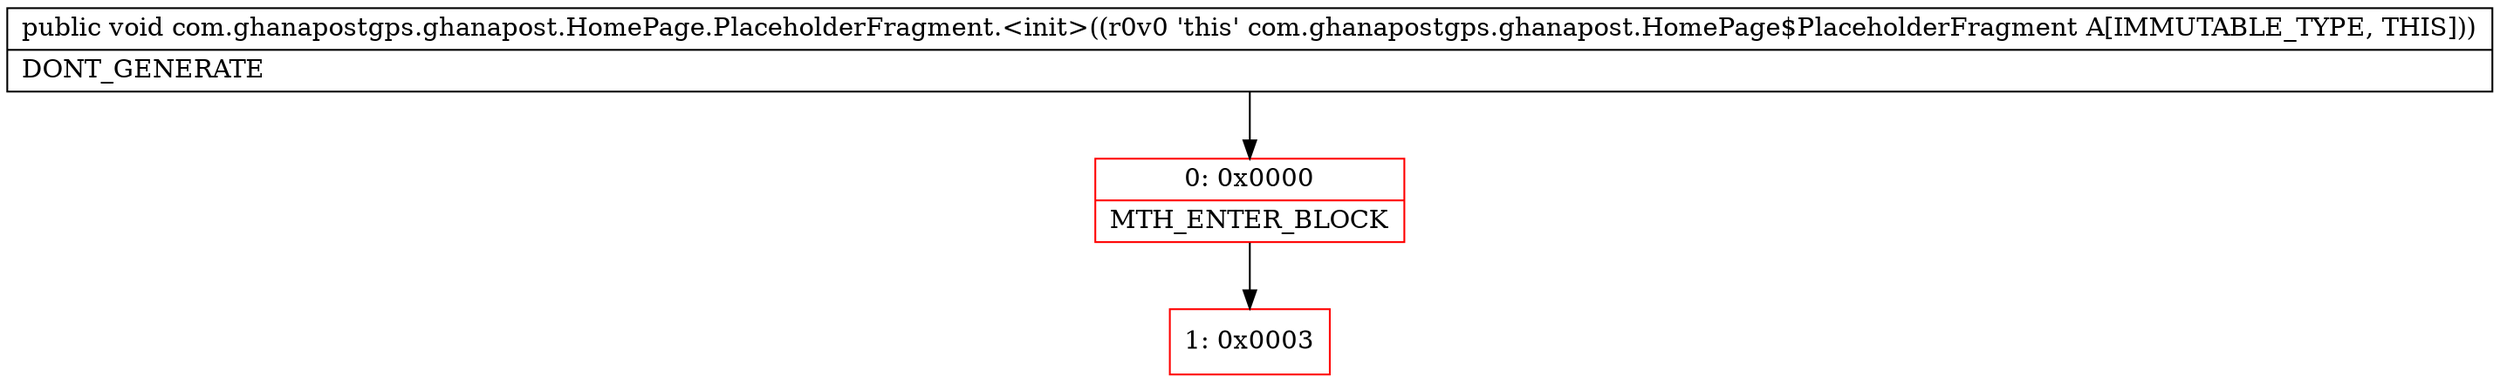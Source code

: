 digraph "CFG forcom.ghanapostgps.ghanapost.HomePage.PlaceholderFragment.\<init\>()V" {
subgraph cluster_Region_1921509805 {
label = "R(0)";
node [shape=record,color=blue];
}
Node_0 [shape=record,color=red,label="{0\:\ 0x0000|MTH_ENTER_BLOCK\l}"];
Node_1 [shape=record,color=red,label="{1\:\ 0x0003}"];
MethodNode[shape=record,label="{public void com.ghanapostgps.ghanapost.HomePage.PlaceholderFragment.\<init\>((r0v0 'this' com.ghanapostgps.ghanapost.HomePage$PlaceholderFragment A[IMMUTABLE_TYPE, THIS]))  | DONT_GENERATE\l}"];
MethodNode -> Node_0;
Node_0 -> Node_1;
}

